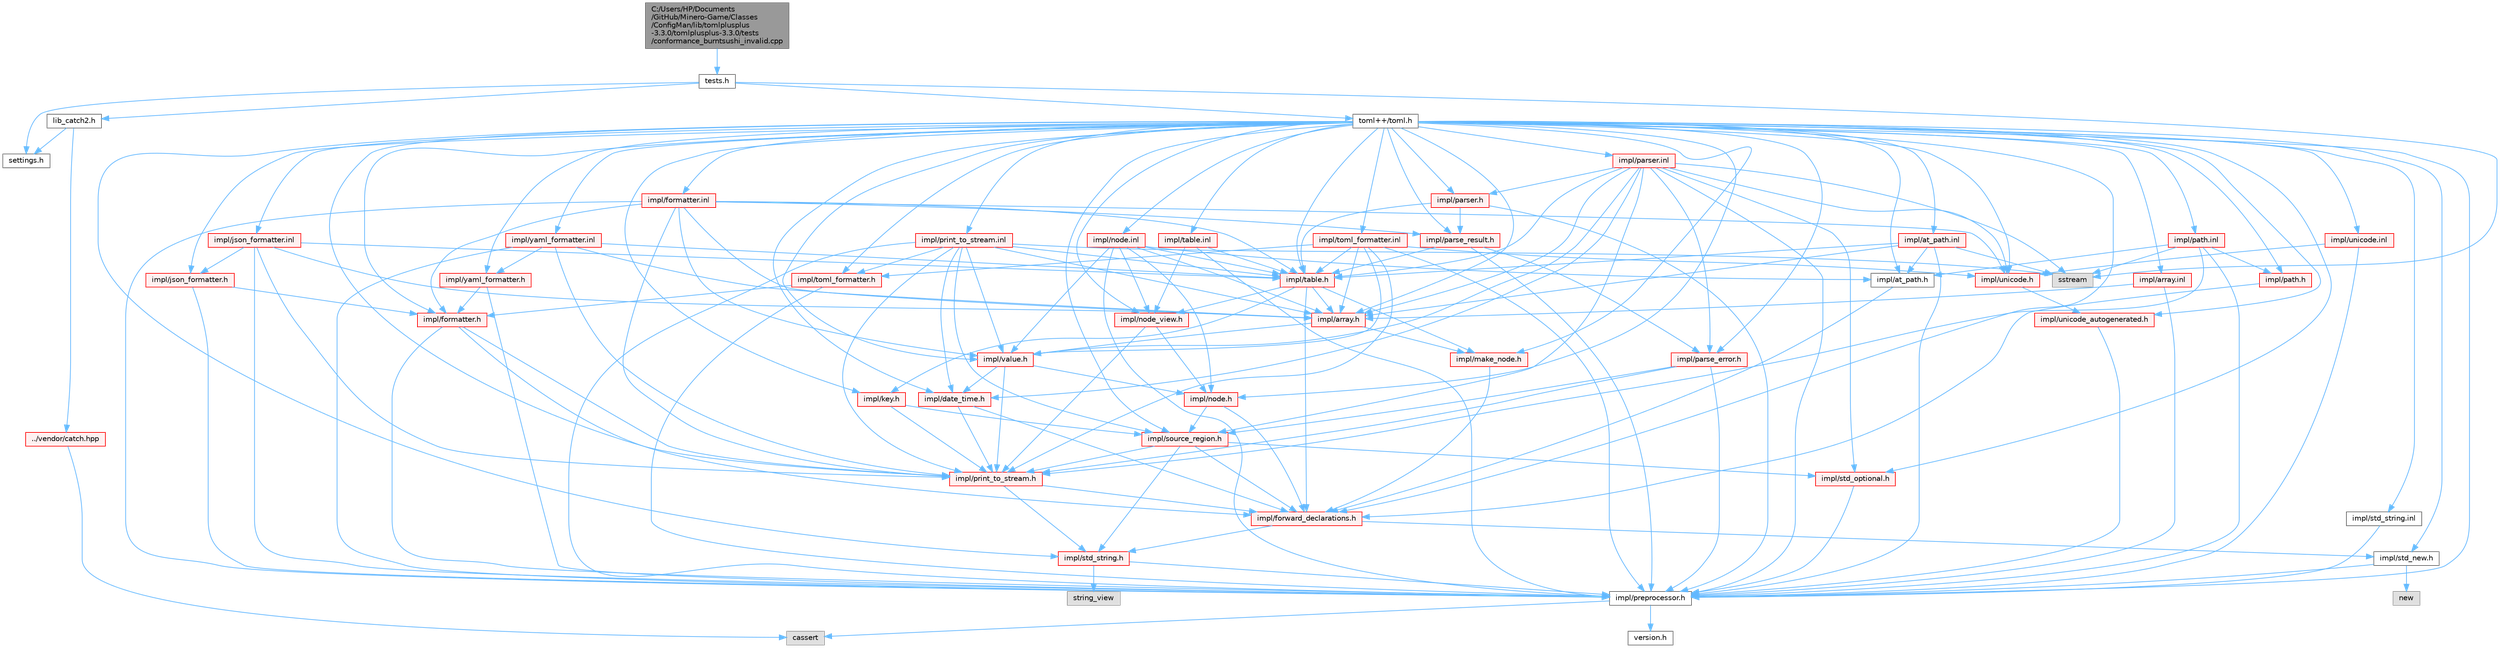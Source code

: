 digraph "C:/Users/HP/Documents/GitHub/Minero-Game/Classes/ConfigMan/lib/tomlplusplus-3.3.0/tomlplusplus-3.3.0/tests/conformance_burntsushi_invalid.cpp"
{
 // LATEX_PDF_SIZE
  bgcolor="transparent";
  edge [fontname=Helvetica,fontsize=10,labelfontname=Helvetica,labelfontsize=10];
  node [fontname=Helvetica,fontsize=10,shape=box,height=0.2,width=0.4];
  Node1 [id="Node000001",label="C:/Users/HP/Documents\l/GitHub/Minero-Game/Classes\l/ConfigMan/lib/tomlplusplus\l-3.3.0/tomlplusplus-3.3.0/tests\l/conformance_burntsushi_invalid.cpp",height=0.2,width=0.4,color="gray40", fillcolor="grey60", style="filled", fontcolor="black",tooltip=" "];
  Node1 -> Node2 [id="edge174_Node000001_Node000002",color="steelblue1",style="solid",tooltip=" "];
  Node2 [id="Node000002",label="tests.h",height=0.2,width=0.4,color="grey40", fillcolor="white", style="filled",URL="$tests_8h.html",tooltip=" "];
  Node2 -> Node3 [id="edge175_Node000002_Node000003",color="steelblue1",style="solid",tooltip=" "];
  Node3 [id="Node000003",label="settings.h",height=0.2,width=0.4,color="grey40", fillcolor="white", style="filled",URL="$_classes_2_config_man_2lib_2tomlplusplus-3_83_80_2tomlplusplus-3_83_80_2tests_2settings_8h.html",tooltip=" "];
  Node2 -> Node4 [id="edge176_Node000002_Node000004",color="steelblue1",style="solid",tooltip=" "];
  Node4 [id="Node000004",label="toml++/toml.h",height=0.2,width=0.4,color="grey40", fillcolor="white", style="filled",URL="$toml_8h.html",tooltip=" "];
  Node4 -> Node5 [id="edge177_Node000004_Node000005",color="steelblue1",style="solid",tooltip=" "];
  Node5 [id="Node000005",label="impl/preprocessor.h",height=0.2,width=0.4,color="grey40", fillcolor="white", style="filled",URL="$preprocessor_8h.html",tooltip=" "];
  Node5 -> Node6 [id="edge178_Node000005_Node000006",color="steelblue1",style="solid",tooltip=" "];
  Node6 [id="Node000006",label="cassert",height=0.2,width=0.4,color="grey60", fillcolor="#E0E0E0", style="filled",tooltip=" "];
  Node5 -> Node7 [id="edge179_Node000005_Node000007",color="steelblue1",style="solid",tooltip=" "];
  Node7 [id="Node000007",label="version.h",height=0.2,width=0.4,color="grey40", fillcolor="white", style="filled",URL="$version_8h.html",tooltip=" "];
  Node4 -> Node8 [id="edge180_Node000004_Node000008",color="steelblue1",style="solid",tooltip=" "];
  Node8 [id="Node000008",label="impl/std_new.h",height=0.2,width=0.4,color="grey40", fillcolor="white", style="filled",URL="$std__new_8h.html",tooltip=" "];
  Node8 -> Node5 [id="edge181_Node000008_Node000005",color="steelblue1",style="solid",tooltip=" "];
  Node8 -> Node9 [id="edge182_Node000008_Node000009",color="steelblue1",style="solid",tooltip=" "];
  Node9 [id="Node000009",label="new",height=0.2,width=0.4,color="grey60", fillcolor="#E0E0E0", style="filled",tooltip=" "];
  Node4 -> Node10 [id="edge183_Node000004_Node000010",color="steelblue1",style="solid",tooltip=" "];
  Node10 [id="Node000010",label="impl/std_string.h",height=0.2,width=0.4,color="red", fillcolor="#FFF0F0", style="filled",URL="$std__string_8h.html",tooltip=" "];
  Node10 -> Node5 [id="edge184_Node000010_Node000005",color="steelblue1",style="solid",tooltip=" "];
  Node10 -> Node11 [id="edge185_Node000010_Node000011",color="steelblue1",style="solid",tooltip=" "];
  Node11 [id="Node000011",label="string_view",height=0.2,width=0.4,color="grey60", fillcolor="#E0E0E0", style="filled",tooltip=" "];
  Node4 -> Node13 [id="edge186_Node000004_Node000013",color="steelblue1",style="solid",tooltip=" "];
  Node13 [id="Node000013",label="impl/std_optional.h",height=0.2,width=0.4,color="red", fillcolor="#FFF0F0", style="filled",URL="$std__optional_8h.html",tooltip=" "];
  Node13 -> Node5 [id="edge187_Node000013_Node000005",color="steelblue1",style="solid",tooltip=" "];
  Node4 -> Node15 [id="edge188_Node000004_Node000015",color="steelblue1",style="solid",tooltip=" "];
  Node15 [id="Node000015",label="impl/forward_declarations.h",height=0.2,width=0.4,color="red", fillcolor="#FFF0F0", style="filled",URL="$forward__declarations_8h.html",tooltip=" "];
  Node15 -> Node10 [id="edge189_Node000015_Node000010",color="steelblue1",style="solid",tooltip=" "];
  Node15 -> Node8 [id="edge190_Node000015_Node000008",color="steelblue1",style="solid",tooltip=" "];
  Node4 -> Node28 [id="edge191_Node000004_Node000028",color="steelblue1",style="solid",tooltip=" "];
  Node28 [id="Node000028",label="impl/print_to_stream.h",height=0.2,width=0.4,color="red", fillcolor="#FFF0F0", style="filled",URL="$print__to__stream_8h.html",tooltip=" "];
  Node28 -> Node10 [id="edge192_Node000028_Node000010",color="steelblue1",style="solid",tooltip=" "];
  Node28 -> Node15 [id="edge193_Node000028_Node000015",color="steelblue1",style="solid",tooltip=" "];
  Node4 -> Node29 [id="edge194_Node000004_Node000029",color="steelblue1",style="solid",tooltip=" "];
  Node29 [id="Node000029",label="impl/source_region.h",height=0.2,width=0.4,color="red", fillcolor="#FFF0F0", style="filled",URL="$source__region_8h.html",tooltip=" "];
  Node29 -> Node13 [id="edge195_Node000029_Node000013",color="steelblue1",style="solid",tooltip=" "];
  Node29 -> Node10 [id="edge196_Node000029_Node000010",color="steelblue1",style="solid",tooltip=" "];
  Node29 -> Node15 [id="edge197_Node000029_Node000015",color="steelblue1",style="solid",tooltip=" "];
  Node29 -> Node28 [id="edge198_Node000029_Node000028",color="steelblue1",style="solid",tooltip=" "];
  Node4 -> Node30 [id="edge199_Node000004_Node000030",color="steelblue1",style="solid",tooltip=" "];
  Node30 [id="Node000030",label="impl/date_time.h",height=0.2,width=0.4,color="red", fillcolor="#FFF0F0", style="filled",URL="$date__time_8h.html",tooltip=" "];
  Node30 -> Node15 [id="edge200_Node000030_Node000015",color="steelblue1",style="solid",tooltip=" "];
  Node30 -> Node28 [id="edge201_Node000030_Node000028",color="steelblue1",style="solid",tooltip=" "];
  Node4 -> Node31 [id="edge202_Node000004_Node000031",color="steelblue1",style="solid",tooltip=" "];
  Node31 [id="Node000031",label="impl/at_path.h",height=0.2,width=0.4,color="grey40", fillcolor="white", style="filled",URL="$at__path_8h.html",tooltip=" "];
  Node31 -> Node15 [id="edge203_Node000031_Node000015",color="steelblue1",style="solid",tooltip=" "];
  Node4 -> Node32 [id="edge204_Node000004_Node000032",color="steelblue1",style="solid",tooltip=" "];
  Node32 [id="Node000032",label="impl/path.h",height=0.2,width=0.4,color="red", fillcolor="#FFF0F0", style="filled",URL="$path_8h.html",tooltip=" "];
  Node32 -> Node15 [id="edge205_Node000032_Node000015",color="steelblue1",style="solid",tooltip=" "];
  Node4 -> Node36 [id="edge206_Node000004_Node000036",color="steelblue1",style="solid",tooltip=" "];
  Node36 [id="Node000036",label="impl/node.h",height=0.2,width=0.4,color="red", fillcolor="#FFF0F0", style="filled",URL="$node_8h.html",tooltip=" "];
  Node36 -> Node15 [id="edge207_Node000036_Node000015",color="steelblue1",style="solid",tooltip=" "];
  Node36 -> Node29 [id="edge208_Node000036_Node000029",color="steelblue1",style="solid",tooltip=" "];
  Node4 -> Node39 [id="edge209_Node000004_Node000039",color="steelblue1",style="solid",tooltip=" "];
  Node39 [id="Node000039",label="impl/node_view.h",height=0.2,width=0.4,color="red", fillcolor="#FFF0F0", style="filled",URL="$node__view_8h.html",tooltip=" "];
  Node39 -> Node28 [id="edge210_Node000039_Node000028",color="steelblue1",style="solid",tooltip=" "];
  Node39 -> Node36 [id="edge211_Node000039_Node000036",color="steelblue1",style="solid",tooltip=" "];
  Node4 -> Node42 [id="edge212_Node000004_Node000042",color="steelblue1",style="solid",tooltip=" "];
  Node42 [id="Node000042",label="impl/value.h",height=0.2,width=0.4,color="red", fillcolor="#FFF0F0", style="filled",URL="$value_8h.html",tooltip=" "];
  Node42 -> Node30 [id="edge213_Node000042_Node000030",color="steelblue1",style="solid",tooltip=" "];
  Node42 -> Node36 [id="edge214_Node000042_Node000036",color="steelblue1",style="solid",tooltip=" "];
  Node42 -> Node28 [id="edge215_Node000042_Node000028",color="steelblue1",style="solid",tooltip=" "];
  Node4 -> Node43 [id="edge216_Node000004_Node000043",color="steelblue1",style="solid",tooltip=" "];
  Node43 [id="Node000043",label="impl/make_node.h",height=0.2,width=0.4,color="red", fillcolor="#FFF0F0", style="filled",URL="$make__node_8h.html",tooltip=" "];
  Node43 -> Node15 [id="edge217_Node000043_Node000015",color="steelblue1",style="solid",tooltip=" "];
  Node4 -> Node44 [id="edge218_Node000004_Node000044",color="steelblue1",style="solid",tooltip=" "];
  Node44 [id="Node000044",label="impl/array.h",height=0.2,width=0.4,color="red", fillcolor="#FFF0F0", style="filled",URL="$array_8h.html",tooltip=" "];
  Node44 -> Node42 [id="edge219_Node000044_Node000042",color="steelblue1",style="solid",tooltip=" "];
  Node44 -> Node43 [id="edge220_Node000044_Node000043",color="steelblue1",style="solid",tooltip=" "];
  Node4 -> Node45 [id="edge221_Node000004_Node000045",color="steelblue1",style="solid",tooltip=" "];
  Node45 [id="Node000045",label="impl/key.h",height=0.2,width=0.4,color="red", fillcolor="#FFF0F0", style="filled",URL="$key_8h.html",tooltip=" "];
  Node45 -> Node29 [id="edge222_Node000045_Node000029",color="steelblue1",style="solid",tooltip=" "];
  Node45 -> Node28 [id="edge223_Node000045_Node000028",color="steelblue1",style="solid",tooltip=" "];
  Node4 -> Node46 [id="edge224_Node000004_Node000046",color="steelblue1",style="solid",tooltip=" "];
  Node46 [id="Node000046",label="impl/table.h",height=0.2,width=0.4,color="red", fillcolor="#FFF0F0", style="filled",URL="$table_8h.html",tooltip=" "];
  Node46 -> Node15 [id="edge225_Node000046_Node000015",color="steelblue1",style="solid",tooltip=" "];
  Node46 -> Node44 [id="edge226_Node000046_Node000044",color="steelblue1",style="solid",tooltip=" "];
  Node46 -> Node43 [id="edge227_Node000046_Node000043",color="steelblue1",style="solid",tooltip=" "];
  Node46 -> Node39 [id="edge228_Node000046_Node000039",color="steelblue1",style="solid",tooltip=" "];
  Node46 -> Node45 [id="edge229_Node000046_Node000045",color="steelblue1",style="solid",tooltip=" "];
  Node4 -> Node49 [id="edge230_Node000004_Node000049",color="steelblue1",style="solid",tooltip=" "];
  Node49 [id="Node000049",label="impl/unicode_autogenerated.h",height=0.2,width=0.4,color="red", fillcolor="#FFF0F0", style="filled",URL="$unicode__autogenerated_8h.html",tooltip=" "];
  Node49 -> Node5 [id="edge231_Node000049_Node000005",color="steelblue1",style="solid",tooltip=" "];
  Node4 -> Node50 [id="edge232_Node000004_Node000050",color="steelblue1",style="solid",tooltip=" "];
  Node50 [id="Node000050",label="impl/unicode.h",height=0.2,width=0.4,color="red", fillcolor="#FFF0F0", style="filled",URL="$unicode_8h.html",tooltip=" "];
  Node50 -> Node49 [id="edge233_Node000050_Node000049",color="steelblue1",style="solid",tooltip=" "];
  Node4 -> Node51 [id="edge234_Node000004_Node000051",color="steelblue1",style="solid",tooltip=" "];
  Node51 [id="Node000051",label="impl/parse_error.h",height=0.2,width=0.4,color="red", fillcolor="#FFF0F0", style="filled",URL="$parse__error_8h.html",tooltip=" "];
  Node51 -> Node5 [id="edge235_Node000051_Node000005",color="steelblue1",style="solid",tooltip=" "];
  Node51 -> Node29 [id="edge236_Node000051_Node000029",color="steelblue1",style="solid",tooltip=" "];
  Node51 -> Node28 [id="edge237_Node000051_Node000028",color="steelblue1",style="solid",tooltip=" "];
  Node4 -> Node53 [id="edge238_Node000004_Node000053",color="steelblue1",style="solid",tooltip=" "];
  Node53 [id="Node000053",label="impl/parse_result.h",height=0.2,width=0.4,color="red", fillcolor="#FFF0F0", style="filled",URL="$parse__result_8h.html",tooltip=" "];
  Node53 -> Node5 [id="edge239_Node000053_Node000005",color="steelblue1",style="solid",tooltip=" "];
  Node53 -> Node46 [id="edge240_Node000053_Node000046",color="steelblue1",style="solid",tooltip=" "];
  Node53 -> Node51 [id="edge241_Node000053_Node000051",color="steelblue1",style="solid",tooltip=" "];
  Node4 -> Node54 [id="edge242_Node000004_Node000054",color="steelblue1",style="solid",tooltip=" "];
  Node54 [id="Node000054",label="impl/parser.h",height=0.2,width=0.4,color="red", fillcolor="#FFF0F0", style="filled",URL="$parser_8h.html",tooltip=" "];
  Node54 -> Node5 [id="edge243_Node000054_Node000005",color="steelblue1",style="solid",tooltip=" "];
  Node54 -> Node46 [id="edge244_Node000054_Node000046",color="steelblue1",style="solid",tooltip=" "];
  Node54 -> Node53 [id="edge245_Node000054_Node000053",color="steelblue1",style="solid",tooltip=" "];
  Node4 -> Node55 [id="edge246_Node000004_Node000055",color="steelblue1",style="solid",tooltip=" "];
  Node55 [id="Node000055",label="impl/formatter.h",height=0.2,width=0.4,color="red", fillcolor="#FFF0F0", style="filled",URL="$_classes_2_config_man_2lib_2tomlplusplus-3_83_80_2tomlplusplus-3_83_80_2include_2toml_09_09_2impl_2formatter_8h.html",tooltip=" "];
  Node55 -> Node5 [id="edge247_Node000055_Node000005",color="steelblue1",style="solid",tooltip=" "];
  Node55 -> Node15 [id="edge248_Node000055_Node000015",color="steelblue1",style="solid",tooltip=" "];
  Node55 -> Node28 [id="edge249_Node000055_Node000028",color="steelblue1",style="solid",tooltip=" "];
  Node4 -> Node56 [id="edge250_Node000004_Node000056",color="steelblue1",style="solid",tooltip=" "];
  Node56 [id="Node000056",label="impl/toml_formatter.h",height=0.2,width=0.4,color="red", fillcolor="#FFF0F0", style="filled",URL="$toml__formatter_8h.html",tooltip=" "];
  Node56 -> Node5 [id="edge251_Node000056_Node000005",color="steelblue1",style="solid",tooltip=" "];
  Node56 -> Node55 [id="edge252_Node000056_Node000055",color="steelblue1",style="solid",tooltip=" "];
  Node4 -> Node57 [id="edge253_Node000004_Node000057",color="steelblue1",style="solid",tooltip=" "];
  Node57 [id="Node000057",label="impl/json_formatter.h",height=0.2,width=0.4,color="red", fillcolor="#FFF0F0", style="filled",URL="$json__formatter_8h.html",tooltip=" "];
  Node57 -> Node5 [id="edge254_Node000057_Node000005",color="steelblue1",style="solid",tooltip=" "];
  Node57 -> Node55 [id="edge255_Node000057_Node000055",color="steelblue1",style="solid",tooltip=" "];
  Node4 -> Node58 [id="edge256_Node000004_Node000058",color="steelblue1",style="solid",tooltip=" "];
  Node58 [id="Node000058",label="impl/yaml_formatter.h",height=0.2,width=0.4,color="red", fillcolor="#FFF0F0", style="filled",URL="$yaml__formatter_8h.html",tooltip=" "];
  Node58 -> Node5 [id="edge257_Node000058_Node000005",color="steelblue1",style="solid",tooltip=" "];
  Node58 -> Node55 [id="edge258_Node000058_Node000055",color="steelblue1",style="solid",tooltip=" "];
  Node4 -> Node59 [id="edge259_Node000004_Node000059",color="steelblue1",style="solid",tooltip=" "];
  Node59 [id="Node000059",label="impl/std_string.inl",height=0.2,width=0.4,color="grey40", fillcolor="white", style="filled",URL="$std__string_8inl.html",tooltip=" "];
  Node59 -> Node5 [id="edge260_Node000059_Node000005",color="steelblue1",style="solid",tooltip=" "];
  Node4 -> Node60 [id="edge261_Node000004_Node000060",color="steelblue1",style="solid",tooltip=" "];
  Node60 [id="Node000060",label="impl/print_to_stream.inl",height=0.2,width=0.4,color="red", fillcolor="#FFF0F0", style="filled",URL="$print__to__stream_8inl.html",tooltip=" "];
  Node60 -> Node5 [id="edge262_Node000060_Node000005",color="steelblue1",style="solid",tooltip=" "];
  Node60 -> Node28 [id="edge263_Node000060_Node000028",color="steelblue1",style="solid",tooltip=" "];
  Node60 -> Node29 [id="edge264_Node000060_Node000029",color="steelblue1",style="solid",tooltip=" "];
  Node60 -> Node30 [id="edge265_Node000060_Node000030",color="steelblue1",style="solid",tooltip=" "];
  Node60 -> Node56 [id="edge266_Node000060_Node000056",color="steelblue1",style="solid",tooltip=" "];
  Node60 -> Node42 [id="edge267_Node000060_Node000042",color="steelblue1",style="solid",tooltip=" "];
  Node60 -> Node44 [id="edge268_Node000060_Node000044",color="steelblue1",style="solid",tooltip=" "];
  Node60 -> Node46 [id="edge269_Node000060_Node000046",color="steelblue1",style="solid",tooltip=" "];
  Node60 -> Node62 [id="edge270_Node000060_Node000062",color="steelblue1",style="solid",tooltip=" "];
  Node62 [id="Node000062",label="sstream",height=0.2,width=0.4,color="grey60", fillcolor="#E0E0E0", style="filled",tooltip=" "];
  Node4 -> Node64 [id="edge271_Node000004_Node000064",color="steelblue1",style="solid",tooltip=" "];
  Node64 [id="Node000064",label="impl/node.inl",height=0.2,width=0.4,color="red", fillcolor="#FFF0F0", style="filled",URL="$node_8inl.html",tooltip=" "];
  Node64 -> Node5 [id="edge272_Node000064_Node000005",color="steelblue1",style="solid",tooltip=" "];
  Node64 -> Node36 [id="edge273_Node000064_Node000036",color="steelblue1",style="solid",tooltip=" "];
  Node64 -> Node39 [id="edge274_Node000064_Node000039",color="steelblue1",style="solid",tooltip=" "];
  Node64 -> Node31 [id="edge275_Node000064_Node000031",color="steelblue1",style="solid",tooltip=" "];
  Node64 -> Node46 [id="edge276_Node000064_Node000046",color="steelblue1",style="solid",tooltip=" "];
  Node64 -> Node44 [id="edge277_Node000064_Node000044",color="steelblue1",style="solid",tooltip=" "];
  Node64 -> Node42 [id="edge278_Node000064_Node000042",color="steelblue1",style="solid",tooltip=" "];
  Node4 -> Node65 [id="edge279_Node000004_Node000065",color="steelblue1",style="solid",tooltip=" "];
  Node65 [id="Node000065",label="impl/at_path.inl",height=0.2,width=0.4,color="red", fillcolor="#FFF0F0", style="filled",URL="$at__path_8inl.html",tooltip=" "];
  Node65 -> Node5 [id="edge280_Node000065_Node000005",color="steelblue1",style="solid",tooltip=" "];
  Node65 -> Node31 [id="edge281_Node000065_Node000031",color="steelblue1",style="solid",tooltip=" "];
  Node65 -> Node44 [id="edge282_Node000065_Node000044",color="steelblue1",style="solid",tooltip=" "];
  Node65 -> Node46 [id="edge283_Node000065_Node000046",color="steelblue1",style="solid",tooltip=" "];
  Node65 -> Node62 [id="edge284_Node000065_Node000062",color="steelblue1",style="solid",tooltip=" "];
  Node4 -> Node66 [id="edge285_Node000004_Node000066",color="steelblue1",style="solid",tooltip=" "];
  Node66 [id="Node000066",label="impl/path.inl",height=0.2,width=0.4,color="red", fillcolor="#FFF0F0", style="filled",URL="$path_8inl.html",tooltip=" "];
  Node66 -> Node5 [id="edge286_Node000066_Node000005",color="steelblue1",style="solid",tooltip=" "];
  Node66 -> Node32 [id="edge287_Node000066_Node000032",color="steelblue1",style="solid",tooltip=" "];
  Node66 -> Node31 [id="edge288_Node000066_Node000031",color="steelblue1",style="solid",tooltip=" "];
  Node66 -> Node28 [id="edge289_Node000066_Node000028",color="steelblue1",style="solid",tooltip=" "];
  Node66 -> Node62 [id="edge290_Node000066_Node000062",color="steelblue1",style="solid",tooltip=" "];
  Node4 -> Node67 [id="edge291_Node000004_Node000067",color="steelblue1",style="solid",tooltip=" "];
  Node67 [id="Node000067",label="impl/array.inl",height=0.2,width=0.4,color="red", fillcolor="#FFF0F0", style="filled",URL="$array_8inl.html",tooltip=" "];
  Node67 -> Node5 [id="edge292_Node000067_Node000005",color="steelblue1",style="solid",tooltip=" "];
  Node67 -> Node44 [id="edge293_Node000067_Node000044",color="steelblue1",style="solid",tooltip=" "];
  Node4 -> Node68 [id="edge294_Node000004_Node000068",color="steelblue1",style="solid",tooltip=" "];
  Node68 [id="Node000068",label="impl/table.inl",height=0.2,width=0.4,color="red", fillcolor="#FFF0F0", style="filled",URL="$table_8inl.html",tooltip=" "];
  Node68 -> Node5 [id="edge295_Node000068_Node000005",color="steelblue1",style="solid",tooltip=" "];
  Node68 -> Node46 [id="edge296_Node000068_Node000046",color="steelblue1",style="solid",tooltip=" "];
  Node68 -> Node39 [id="edge297_Node000068_Node000039",color="steelblue1",style="solid",tooltip=" "];
  Node4 -> Node69 [id="edge298_Node000004_Node000069",color="steelblue1",style="solid",tooltip=" "];
  Node69 [id="Node000069",label="impl/unicode.inl",height=0.2,width=0.4,color="red", fillcolor="#FFF0F0", style="filled",URL="$unicode_8inl.html",tooltip=" "];
  Node69 -> Node5 [id="edge299_Node000069_Node000005",color="steelblue1",style="solid",tooltip=" "];
  Node69 -> Node50 [id="edge300_Node000069_Node000050",color="steelblue1",style="solid",tooltip=" "];
  Node4 -> Node71 [id="edge301_Node000004_Node000071",color="steelblue1",style="solid",tooltip=" "];
  Node71 [id="Node000071",label="impl/parser.inl",height=0.2,width=0.4,color="red", fillcolor="#FFF0F0", style="filled",URL="$parser_8inl.html",tooltip=" "];
  Node71 -> Node5 [id="edge302_Node000071_Node000005",color="steelblue1",style="solid",tooltip=" "];
  Node71 -> Node54 [id="edge303_Node000071_Node000054",color="steelblue1",style="solid",tooltip=" "];
  Node71 -> Node13 [id="edge304_Node000071_Node000013",color="steelblue1",style="solid",tooltip=" "];
  Node71 -> Node29 [id="edge305_Node000071_Node000029",color="steelblue1",style="solid",tooltip=" "];
  Node71 -> Node51 [id="edge306_Node000071_Node000051",color="steelblue1",style="solid",tooltip=" "];
  Node71 -> Node30 [id="edge307_Node000071_Node000030",color="steelblue1",style="solid",tooltip=" "];
  Node71 -> Node42 [id="edge308_Node000071_Node000042",color="steelblue1",style="solid",tooltip=" "];
  Node71 -> Node44 [id="edge309_Node000071_Node000044",color="steelblue1",style="solid",tooltip=" "];
  Node71 -> Node46 [id="edge310_Node000071_Node000046",color="steelblue1",style="solid",tooltip=" "];
  Node71 -> Node50 [id="edge311_Node000071_Node000050",color="steelblue1",style="solid",tooltip=" "];
  Node71 -> Node62 [id="edge312_Node000071_Node000062",color="steelblue1",style="solid",tooltip=" "];
  Node4 -> Node74 [id="edge313_Node000004_Node000074",color="steelblue1",style="solid",tooltip=" "];
  Node74 [id="Node000074",label="impl/formatter.inl",height=0.2,width=0.4,color="red", fillcolor="#FFF0F0", style="filled",URL="$formatter_8inl.html",tooltip=" "];
  Node74 -> Node5 [id="edge314_Node000074_Node000005",color="steelblue1",style="solid",tooltip=" "];
  Node74 -> Node55 [id="edge315_Node000074_Node000055",color="steelblue1",style="solid",tooltip=" "];
  Node74 -> Node28 [id="edge316_Node000074_Node000028",color="steelblue1",style="solid",tooltip=" "];
  Node74 -> Node42 [id="edge317_Node000074_Node000042",color="steelblue1",style="solid",tooltip=" "];
  Node74 -> Node46 [id="edge318_Node000074_Node000046",color="steelblue1",style="solid",tooltip=" "];
  Node74 -> Node44 [id="edge319_Node000074_Node000044",color="steelblue1",style="solid",tooltip=" "];
  Node74 -> Node50 [id="edge320_Node000074_Node000050",color="steelblue1",style="solid",tooltip=" "];
  Node74 -> Node53 [id="edge321_Node000074_Node000053",color="steelblue1",style="solid",tooltip=" "];
  Node4 -> Node75 [id="edge322_Node000004_Node000075",color="steelblue1",style="solid",tooltip=" "];
  Node75 [id="Node000075",label="impl/toml_formatter.inl",height=0.2,width=0.4,color="red", fillcolor="#FFF0F0", style="filled",URL="$toml__formatter_8inl.html",tooltip=" "];
  Node75 -> Node5 [id="edge323_Node000075_Node000005",color="steelblue1",style="solid",tooltip=" "];
  Node75 -> Node56 [id="edge324_Node000075_Node000056",color="steelblue1",style="solid",tooltip=" "];
  Node75 -> Node28 [id="edge325_Node000075_Node000028",color="steelblue1",style="solid",tooltip=" "];
  Node75 -> Node42 [id="edge326_Node000075_Node000042",color="steelblue1",style="solid",tooltip=" "];
  Node75 -> Node46 [id="edge327_Node000075_Node000046",color="steelblue1",style="solid",tooltip=" "];
  Node75 -> Node44 [id="edge328_Node000075_Node000044",color="steelblue1",style="solid",tooltip=" "];
  Node75 -> Node50 [id="edge329_Node000075_Node000050",color="steelblue1",style="solid",tooltip=" "];
  Node4 -> Node76 [id="edge330_Node000004_Node000076",color="steelblue1",style="solid",tooltip=" "];
  Node76 [id="Node000076",label="impl/json_formatter.inl",height=0.2,width=0.4,color="red", fillcolor="#FFF0F0", style="filled",URL="$json__formatter_8inl.html",tooltip=" "];
  Node76 -> Node5 [id="edge331_Node000076_Node000005",color="steelblue1",style="solid",tooltip=" "];
  Node76 -> Node57 [id="edge332_Node000076_Node000057",color="steelblue1",style="solid",tooltip=" "];
  Node76 -> Node28 [id="edge333_Node000076_Node000028",color="steelblue1",style="solid",tooltip=" "];
  Node76 -> Node46 [id="edge334_Node000076_Node000046",color="steelblue1",style="solid",tooltip=" "];
  Node76 -> Node44 [id="edge335_Node000076_Node000044",color="steelblue1",style="solid",tooltip=" "];
  Node4 -> Node77 [id="edge336_Node000004_Node000077",color="steelblue1",style="solid",tooltip=" "];
  Node77 [id="Node000077",label="impl/yaml_formatter.inl",height=0.2,width=0.4,color="red", fillcolor="#FFF0F0", style="filled",URL="$yaml__formatter_8inl.html",tooltip=" "];
  Node77 -> Node5 [id="edge337_Node000077_Node000005",color="steelblue1",style="solid",tooltip=" "];
  Node77 -> Node58 [id="edge338_Node000077_Node000058",color="steelblue1",style="solid",tooltip=" "];
  Node77 -> Node28 [id="edge339_Node000077_Node000028",color="steelblue1",style="solid",tooltip=" "];
  Node77 -> Node46 [id="edge340_Node000077_Node000046",color="steelblue1",style="solid",tooltip=" "];
  Node77 -> Node44 [id="edge341_Node000077_Node000044",color="steelblue1",style="solid",tooltip=" "];
  Node2 -> Node78 [id="edge342_Node000002_Node000078",color="steelblue1",style="solid",tooltip=" "];
  Node78 [id="Node000078",label="lib_catch2.h",height=0.2,width=0.4,color="grey40", fillcolor="white", style="filled",URL="$lib__catch2_8h.html",tooltip=" "];
  Node78 -> Node3 [id="edge343_Node000078_Node000003",color="steelblue1",style="solid",tooltip=" "];
  Node78 -> Node79 [id="edge344_Node000078_Node000079",color="steelblue1",style="solid",tooltip=" "];
  Node79 [id="Node000079",label="../vendor/catch.hpp",height=0.2,width=0.4,color="red", fillcolor="#FFF0F0", style="filled",URL="$catch_8hpp.html",tooltip=" "];
  Node79 -> Node6 [id="edge345_Node000079_Node000006",color="steelblue1",style="solid",tooltip=" "];
  Node2 -> Node62 [id="edge346_Node000002_Node000062",color="steelblue1",style="solid",tooltip=" "];
}
